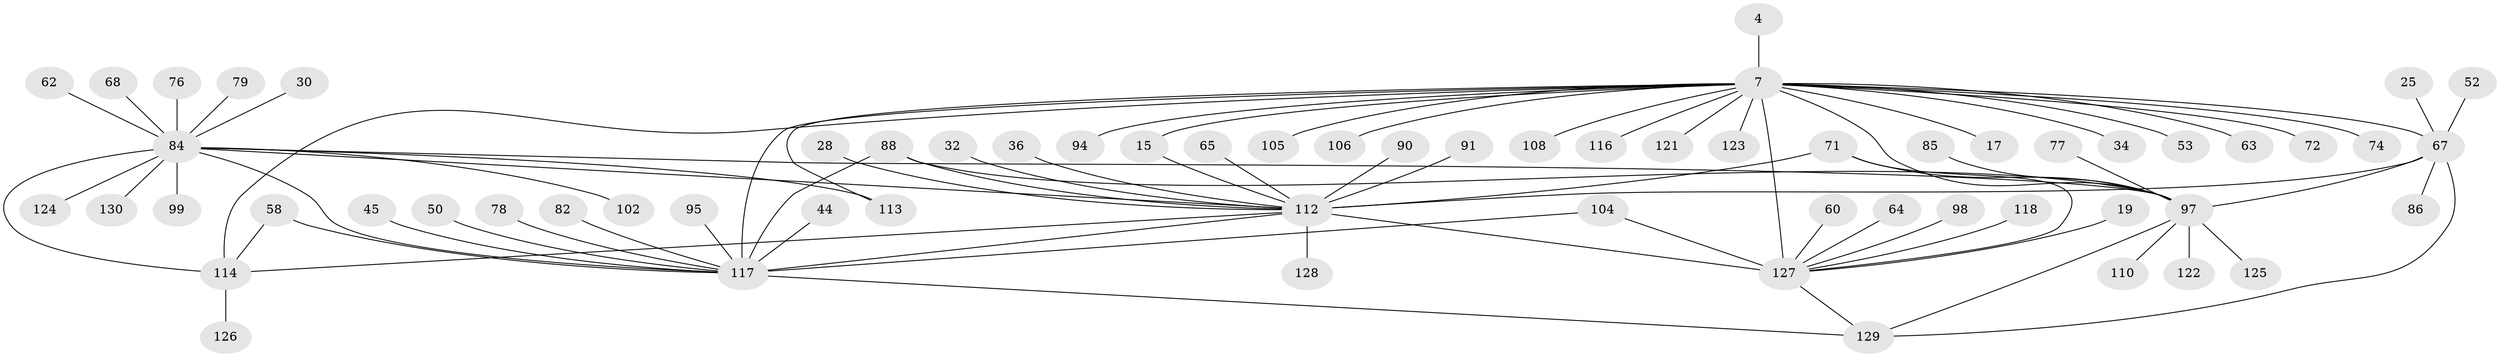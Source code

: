 // original degree distribution, {26: 0.007692307692307693, 3: 0.1076923076923077, 9: 0.015384615384615385, 1: 0.4307692307692308, 18: 0.007692307692307693, 11: 0.007692307692307693, 12: 0.007692307692307693, 7: 0.023076923076923078, 20: 0.007692307692307693, 5: 0.023076923076923078, 8: 0.015384615384615385, 2: 0.24615384615384617, 4: 0.06923076923076923, 13: 0.007692307692307693, 6: 0.023076923076923078}
// Generated by graph-tools (version 1.1) at 2025/46/03/09/25 04:46:46]
// undirected, 65 vertices, 82 edges
graph export_dot {
graph [start="1"]
  node [color=gray90,style=filled];
  4;
  7 [super="+1"];
  15;
  17;
  19;
  25;
  28;
  30;
  32;
  34;
  36;
  44;
  45;
  50;
  52;
  53;
  58;
  60;
  62;
  63 [super="+37"];
  64;
  65;
  67 [super="+10+42+12+6"];
  68;
  71 [super="+69"];
  72;
  74;
  76;
  77;
  78;
  79;
  82;
  84 [super="+8+5"];
  85;
  86;
  88 [super="+57+83"];
  90;
  91;
  94;
  95 [super="+35"];
  97 [super="+9+18+56"];
  98;
  99;
  102;
  104 [super="+80"];
  105;
  106;
  108;
  110 [super="+92"];
  112 [super="+20+43+93+89"];
  113 [super="+2"];
  114 [super="+47+66+109"];
  116;
  117 [super="+100+81+107"];
  118 [super="+96+103"];
  121;
  122 [super="+24"];
  123;
  124;
  125;
  126;
  127 [super="+120+87+101"];
  128;
  129 [super="+119+51+115"];
  130;
  4 -- 7;
  7 -- 17;
  7 -- 34;
  7 -- 67 [weight=4];
  7 -- 74;
  7 -- 116;
  7 -- 123;
  7 -- 72;
  7 -- 15;
  7 -- 94;
  7 -- 97 [weight=3];
  7 -- 105;
  7 -- 106;
  7 -- 108;
  7 -- 53;
  7 -- 117 [weight=6];
  7 -- 121;
  7 -- 127 [weight=7];
  7 -- 113;
  7 -- 63;
  7 -- 114 [weight=5];
  15 -- 112;
  19 -- 127 [weight=2];
  25 -- 67;
  28 -- 112;
  30 -- 84;
  32 -- 112;
  36 -- 112;
  44 -- 117;
  45 -- 117;
  50 -- 117;
  52 -- 67;
  58 -- 114;
  58 -- 117;
  60 -- 127;
  62 -- 84;
  64 -- 127;
  65 -- 112;
  67 -- 86 [weight=2];
  67 -- 112;
  67 -- 129;
  67 -- 97;
  68 -- 84;
  71 -- 97;
  71 -- 112 [weight=2];
  71 -- 127;
  76 -- 84;
  77 -- 97;
  78 -- 117;
  79 -- 84;
  82 -- 117;
  84 -- 130;
  84 -- 99;
  84 -- 97;
  84 -- 102;
  84 -- 124;
  84 -- 113;
  84 -- 117 [weight=4];
  84 -- 112 [weight=2];
  84 -- 114;
  85 -- 97;
  88 -- 97;
  88 -- 117;
  88 -- 112;
  90 -- 112;
  91 -- 112;
  95 -- 117;
  97 -- 125;
  97 -- 122;
  97 -- 110;
  97 -- 129 [weight=2];
  98 -- 127;
  104 -- 117 [weight=2];
  104 -- 127 [weight=2];
  112 -- 127 [weight=9];
  112 -- 117 [weight=2];
  112 -- 128;
  112 -- 114 [weight=4];
  114 -- 126;
  117 -- 129;
  118 -- 127;
  127 -- 129 [weight=2];
}
